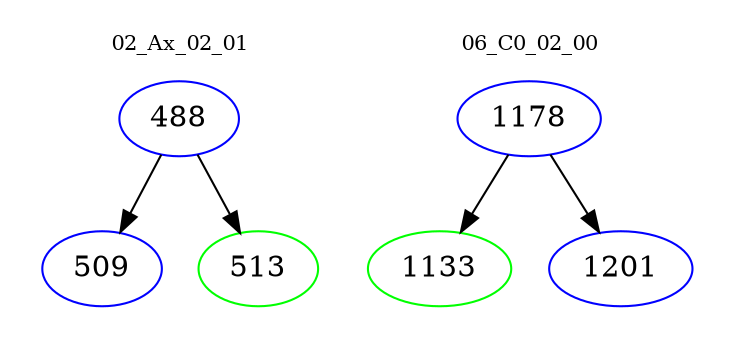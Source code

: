 digraph{
subgraph cluster_0 {
color = white
label = "02_Ax_02_01";
fontsize=10;
T0_488 [label="488", color="blue"]
T0_488 -> T0_509 [color="black"]
T0_509 [label="509", color="blue"]
T0_488 -> T0_513 [color="black"]
T0_513 [label="513", color="green"]
}
subgraph cluster_1 {
color = white
label = "06_C0_02_00";
fontsize=10;
T1_1178 [label="1178", color="blue"]
T1_1178 -> T1_1133 [color="black"]
T1_1133 [label="1133", color="green"]
T1_1178 -> T1_1201 [color="black"]
T1_1201 [label="1201", color="blue"]
}
}
